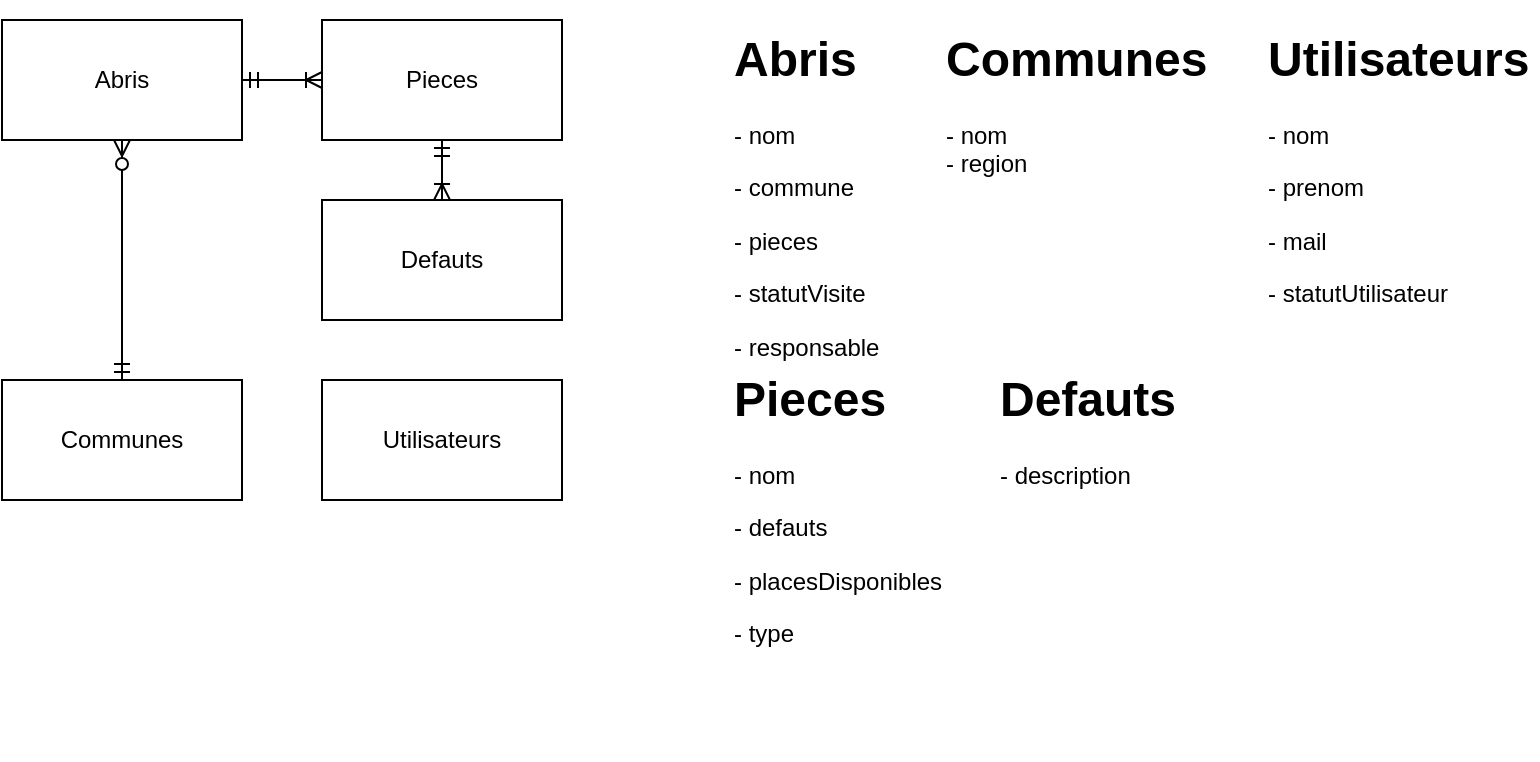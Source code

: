 <mxfile version="14.2.9" type="device"><diagram id="nVkCdLygCw8Lr7YY9lBk" name="Page-1"><mxGraphModel dx="462" dy="797" grid="1" gridSize="10" guides="1" tooltips="1" connect="1" arrows="1" fold="1" page="1" pageScale="1" pageWidth="827" pageHeight="1169" math="0" shadow="0"><root><mxCell id="0"/><mxCell id="1" parent="0"/><mxCell id="STQMzcAUzGWYsJrozu8S-5" style="edgeStyle=orthogonalEdgeStyle;rounded=0;orthogonalLoop=1;jettySize=auto;html=1;exitX=0.5;exitY=1;exitDx=0;exitDy=0;entryX=0.5;entryY=0;entryDx=0;entryDy=0;endArrow=ERmandOne;endFill=0;startArrow=ERzeroToMany;startFill=1;" parent="1" source="STQMzcAUzGWYsJrozu8S-1" target="STQMzcAUzGWYsJrozu8S-3" edge="1"><mxGeometry relative="1" as="geometry"/></mxCell><mxCell id="q6GgY4hGad75lCUU3B7U-2" style="edgeStyle=orthogonalEdgeStyle;rounded=0;orthogonalLoop=1;jettySize=auto;html=1;exitX=1;exitY=0.5;exitDx=0;exitDy=0;entryX=0;entryY=0.5;entryDx=0;entryDy=0;endArrow=ERoneToMany;endFill=0;startArrow=ERmandOne;startFill=0;" parent="1" source="STQMzcAUzGWYsJrozu8S-1" target="q6GgY4hGad75lCUU3B7U-1" edge="1"><mxGeometry relative="1" as="geometry"/></mxCell><mxCell id="STQMzcAUzGWYsJrozu8S-1" value="Abris" style="rounded=0;whiteSpace=wrap;html=1;" parent="1" vertex="1"><mxGeometry x="40" y="80" width="120" height="60" as="geometry"/></mxCell><mxCell id="STQMzcAUzGWYsJrozu8S-2" value="Utilisateurs" style="rounded=0;whiteSpace=wrap;html=1;" parent="1" vertex="1"><mxGeometry x="200" y="260" width="120" height="60" as="geometry"/></mxCell><mxCell id="STQMzcAUzGWYsJrozu8S-3" value="Communes" style="rounded=0;whiteSpace=wrap;html=1;" parent="1" vertex="1"><mxGeometry x="40" y="260" width="120" height="60" as="geometry"/></mxCell><mxCell id="STQMzcAUzGWYsJrozu8S-6" value="&lt;h1&gt;Abris&lt;/h1&gt;&lt;p&gt;- nom&lt;/p&gt;&lt;p&gt;- commune&lt;/p&gt;&lt;p&gt;- pieces&lt;/p&gt;&lt;p&gt;- statutVisite&lt;/p&gt;&lt;p&gt;- responsable&lt;/p&gt;" style="text;html=1;strokeColor=none;fillColor=none;spacing=5;spacingTop=-20;whiteSpace=wrap;overflow=hidden;rounded=0;" parent="1" vertex="1"><mxGeometry x="401" y="80" width="106" height="200" as="geometry"/></mxCell><mxCell id="STQMzcAUzGWYsJrozu8S-7" value="&lt;h1&gt;Communes&lt;/h1&gt;&lt;div&gt;- nom&lt;/div&gt;&lt;div&gt;- region&lt;/div&gt;" style="text;html=1;strokeColor=none;fillColor=none;spacing=5;spacingTop=-20;whiteSpace=wrap;overflow=hidden;rounded=0;" parent="1" vertex="1"><mxGeometry x="507" y="80" width="146" height="200" as="geometry"/></mxCell><mxCell id="STQMzcAUzGWYsJrozu8S-8" value="&lt;h1&gt;Utilisateurs&lt;/h1&gt;&lt;p&gt;- nom&lt;/p&gt;&lt;p&gt;- prenom&lt;/p&gt;&lt;p&gt;- mail&lt;/p&gt;&lt;p&gt;- statutUtilisateur&lt;/p&gt;" style="text;html=1;strokeColor=none;fillColor=none;spacing=5;spacingTop=-20;whiteSpace=wrap;overflow=hidden;rounded=0;" parent="1" vertex="1"><mxGeometry x="668" y="80" width="140" height="200" as="geometry"/></mxCell><mxCell id="q6GgY4hGad75lCUU3B7U-1" value="Pieces" style="rounded=0;whiteSpace=wrap;html=1;" parent="1" vertex="1"><mxGeometry x="200" y="80" width="120" height="60" as="geometry"/></mxCell><mxCell id="q6GgY4hGad75lCUU3B7U-3" value="&lt;h1&gt;Pieces&lt;/h1&gt;&lt;p&gt;- nom&lt;/p&gt;&lt;p&gt;- defauts&lt;/p&gt;&lt;p&gt;- placesDisponibles&lt;/p&gt;&lt;p&gt;- type&lt;/p&gt;" style="text;html=1;strokeColor=none;fillColor=none;spacing=5;spacingTop=-20;whiteSpace=wrap;overflow=hidden;rounded=0;" parent="1" vertex="1"><mxGeometry x="401" y="250" width="119" height="200" as="geometry"/></mxCell><mxCell id="q6GgY4hGad75lCUU3B7U-5" style="edgeStyle=orthogonalEdgeStyle;rounded=0;orthogonalLoop=1;jettySize=auto;html=1;exitX=0.5;exitY=0;exitDx=0;exitDy=0;entryX=0.5;entryY=1;entryDx=0;entryDy=0;startArrow=ERoneToMany;startFill=0;endArrow=ERmandOne;endFill=0;" parent="1" source="q6GgY4hGad75lCUU3B7U-4" target="q6GgY4hGad75lCUU3B7U-1" edge="1"><mxGeometry relative="1" as="geometry"/></mxCell><mxCell id="q6GgY4hGad75lCUU3B7U-4" value="Defauts" style="rounded=0;whiteSpace=wrap;html=1;" parent="1" vertex="1"><mxGeometry x="200" y="170" width="120" height="60" as="geometry"/></mxCell><mxCell id="q6GgY4hGad75lCUU3B7U-6" value="&lt;h1&gt;Defauts&lt;/h1&gt;&lt;p&gt;- description&lt;/p&gt;" style="text;html=1;strokeColor=none;fillColor=none;spacing=5;spacingTop=-20;whiteSpace=wrap;overflow=hidden;rounded=0;" parent="1" vertex="1"><mxGeometry x="534" y="250" width="119" height="200" as="geometry"/></mxCell></root></mxGraphModel></diagram></mxfile>